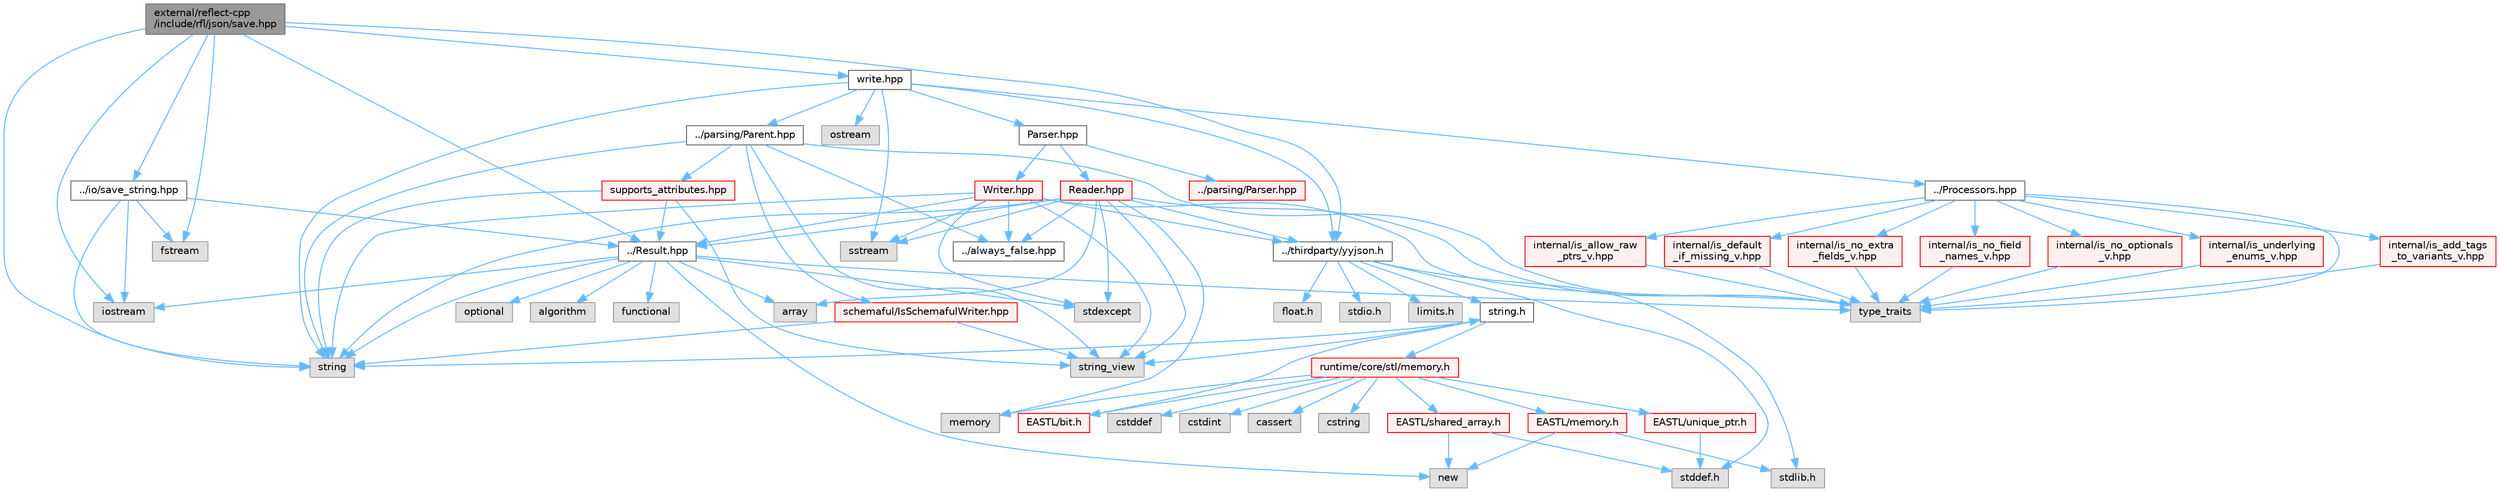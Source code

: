 digraph "external/reflect-cpp/include/rfl/json/save.hpp"
{
 // LATEX_PDF_SIZE
  bgcolor="transparent";
  edge [fontname=Helvetica,fontsize=10,labelfontname=Helvetica,labelfontsize=10];
  node [fontname=Helvetica,fontsize=10,shape=box,height=0.2,width=0.4];
  Node1 [id="Node000001",label="external/reflect-cpp\l/include/rfl/json/save.hpp",height=0.2,width=0.4,color="gray40", fillcolor="grey60", style="filled", fontcolor="black",tooltip=" "];
  Node1 -> Node2 [id="edge1_Node000001_Node000002",color="steelblue1",style="solid",tooltip=" "];
  Node2 [id="Node000002",label="../thirdparty/yyjson.h",height=0.2,width=0.4,color="grey40", fillcolor="white", style="filled",URL="$yyjson_8h.html",tooltip=" "];
  Node2 -> Node3 [id="edge2_Node000002_Node000003",color="steelblue1",style="solid",tooltip=" "];
  Node3 [id="Node000003",label="float.h",height=0.2,width=0.4,color="grey60", fillcolor="#E0E0E0", style="filled",tooltip=" "];
  Node2 -> Node4 [id="edge3_Node000002_Node000004",color="steelblue1",style="solid",tooltip=" "];
  Node4 [id="Node000004",label="limits.h",height=0.2,width=0.4,color="grey60", fillcolor="#E0E0E0", style="filled",tooltip=" "];
  Node2 -> Node5 [id="edge4_Node000002_Node000005",color="steelblue1",style="solid",tooltip=" "];
  Node5 [id="Node000005",label="stddef.h",height=0.2,width=0.4,color="grey60", fillcolor="#E0E0E0", style="filled",tooltip=" "];
  Node2 -> Node6 [id="edge5_Node000002_Node000006",color="steelblue1",style="solid",tooltip=" "];
  Node6 [id="Node000006",label="stdio.h",height=0.2,width=0.4,color="grey60", fillcolor="#E0E0E0", style="filled",tooltip=" "];
  Node2 -> Node7 [id="edge6_Node000002_Node000007",color="steelblue1",style="solid",tooltip=" "];
  Node7 [id="Node000007",label="stdlib.h",height=0.2,width=0.4,color="grey60", fillcolor="#E0E0E0", style="filled",tooltip=" "];
  Node2 -> Node8 [id="edge7_Node000002_Node000008",color="steelblue1",style="solid",tooltip=" "];
  Node8 [id="Node000008",label="string.h",height=0.2,width=0.4,color="grey40", fillcolor="white", style="filled",URL="$string_8h.html",tooltip=" "];
  Node8 -> Node9 [id="edge8_Node000008_Node000009",color="steelblue1",style="solid",tooltip=" "];
  Node9 [id="Node000009",label="string",height=0.2,width=0.4,color="grey60", fillcolor="#E0E0E0", style="filled",tooltip=" "];
  Node8 -> Node10 [id="edge9_Node000008_Node000010",color="steelblue1",style="solid",tooltip=" "];
  Node10 [id="Node000010",label="string_view",height=0.2,width=0.4,color="grey60", fillcolor="#E0E0E0", style="filled",tooltip=" "];
  Node8 -> Node11 [id="edge10_Node000008_Node000011",color="steelblue1",style="solid",tooltip=" "];
  Node11 [id="Node000011",label="runtime/core/stl/memory.h",height=0.2,width=0.4,color="red", fillcolor="#FFF0F0", style="filled",URL="$runtime_2core_2stl_2memory_8h.html",tooltip=" "];
  Node11 -> Node12 [id="edge11_Node000011_Node000012",color="steelblue1",style="solid",tooltip=" "];
  Node12 [id="Node000012",label="cstddef",height=0.2,width=0.4,color="grey60", fillcolor="#E0E0E0", style="filled",tooltip=" "];
  Node11 -> Node13 [id="edge12_Node000011_Node000013",color="steelblue1",style="solid",tooltip=" "];
  Node13 [id="Node000013",label="cstdint",height=0.2,width=0.4,color="grey60", fillcolor="#E0E0E0", style="filled",tooltip=" "];
  Node11 -> Node14 [id="edge13_Node000011_Node000014",color="steelblue1",style="solid",tooltip=" "];
  Node14 [id="Node000014",label="cassert",height=0.2,width=0.4,color="grey60", fillcolor="#E0E0E0", style="filled",tooltip=" "];
  Node11 -> Node15 [id="edge14_Node000011_Node000015",color="steelblue1",style="solid",tooltip=" "];
  Node15 [id="Node000015",label="memory",height=0.2,width=0.4,color="grey60", fillcolor="#E0E0E0", style="filled",tooltip=" "];
  Node11 -> Node16 [id="edge15_Node000011_Node000016",color="steelblue1",style="solid",tooltip=" "];
  Node16 [id="Node000016",label="cstring",height=0.2,width=0.4,color="grey60", fillcolor="#E0E0E0", style="filled",tooltip=" "];
  Node11 -> Node17 [id="edge16_Node000011_Node000017",color="steelblue1",style="solid",tooltip=" "];
  Node17 [id="Node000017",label="EASTL/bit.h",height=0.2,width=0.4,color="red", fillcolor="#FFF0F0", style="filled",URL="$bit_8h.html",tooltip=" "];
  Node17 -> Node8 [id="edge17_Node000017_Node000008",color="steelblue1",style="solid",tooltip=" "];
  Node11 -> Node36 [id="edge18_Node000011_Node000036",color="steelblue1",style="solid",tooltip=" "];
  Node36 [id="Node000036",label="EASTL/memory.h",height=0.2,width=0.4,color="red", fillcolor="#FFF0F0", style="filled",URL="$runtime_2_e_a_s_t_l_2include_2_e_a_s_t_l_2memory_8h.html",tooltip=" "];
  Node36 -> Node7 [id="edge19_Node000036_Node000007",color="steelblue1",style="solid",tooltip=" "];
  Node36 -> Node51 [id="edge20_Node000036_Node000051",color="steelblue1",style="solid",tooltip=" "];
  Node51 [id="Node000051",label="new",height=0.2,width=0.4,color="grey60", fillcolor="#E0E0E0", style="filled",tooltip=" "];
  Node11 -> Node62 [id="edge21_Node000011_Node000062",color="steelblue1",style="solid",tooltip=" "];
  Node62 [id="Node000062",label="EASTL/shared_array.h",height=0.2,width=0.4,color="red", fillcolor="#FFF0F0", style="filled",URL="$shared__array_8h.html",tooltip=" "];
  Node62 -> Node51 [id="edge22_Node000062_Node000051",color="steelblue1",style="solid",tooltip=" "];
  Node62 -> Node5 [id="edge23_Node000062_Node000005",color="steelblue1",style="solid",tooltip=" "];
  Node11 -> Node65 [id="edge24_Node000011_Node000065",color="steelblue1",style="solid",tooltip=" "];
  Node65 [id="Node000065",label="EASTL/unique_ptr.h",height=0.2,width=0.4,color="red", fillcolor="#FFF0F0", style="filled",URL="$unique__ptr_8h.html",tooltip=" "];
  Node65 -> Node5 [id="edge25_Node000065_Node000005",color="steelblue1",style="solid",tooltip=" "];
  Node1 -> Node153 [id="edge26_Node000001_Node000153",color="steelblue1",style="solid",tooltip=" "];
  Node153 [id="Node000153",label="fstream",height=0.2,width=0.4,color="grey60", fillcolor="#E0E0E0", style="filled",tooltip=" "];
  Node1 -> Node154 [id="edge27_Node000001_Node000154",color="steelblue1",style="solid",tooltip=" "];
  Node154 [id="Node000154",label="iostream",height=0.2,width=0.4,color="grey60", fillcolor="#E0E0E0", style="filled",tooltip=" "];
  Node1 -> Node9 [id="edge28_Node000001_Node000009",color="steelblue1",style="solid",tooltip=" "];
  Node1 -> Node155 [id="edge29_Node000001_Node000155",color="steelblue1",style="solid",tooltip=" "];
  Node155 [id="Node000155",label="../Result.hpp",height=0.2,width=0.4,color="grey40", fillcolor="white", style="filled",URL="$_result_8hpp.html",tooltip=" "];
  Node155 -> Node156 [id="edge30_Node000155_Node000156",color="steelblue1",style="solid",tooltip=" "];
  Node156 [id="Node000156",label="algorithm",height=0.2,width=0.4,color="grey60", fillcolor="#E0E0E0", style="filled",tooltip=" "];
  Node155 -> Node150 [id="edge31_Node000155_Node000150",color="steelblue1",style="solid",tooltip=" "];
  Node150 [id="Node000150",label="array",height=0.2,width=0.4,color="grey60", fillcolor="#E0E0E0", style="filled",tooltip=" "];
  Node155 -> Node157 [id="edge32_Node000155_Node000157",color="steelblue1",style="solid",tooltip=" "];
  Node157 [id="Node000157",label="functional",height=0.2,width=0.4,color="grey60", fillcolor="#E0E0E0", style="filled",tooltip=" "];
  Node155 -> Node154 [id="edge33_Node000155_Node000154",color="steelblue1",style="solid",tooltip=" "];
  Node155 -> Node51 [id="edge34_Node000155_Node000051",color="steelblue1",style="solid",tooltip=" "];
  Node155 -> Node158 [id="edge35_Node000155_Node000158",color="steelblue1",style="solid",tooltip=" "];
  Node158 [id="Node000158",label="optional",height=0.2,width=0.4,color="grey60", fillcolor="#E0E0E0", style="filled",tooltip=" "];
  Node155 -> Node159 [id="edge36_Node000155_Node000159",color="steelblue1",style="solid",tooltip=" "];
  Node159 [id="Node000159",label="stdexcept",height=0.2,width=0.4,color="grey60", fillcolor="#E0E0E0", style="filled",tooltip=" "];
  Node155 -> Node9 [id="edge37_Node000155_Node000009",color="steelblue1",style="solid",tooltip=" "];
  Node155 -> Node64 [id="edge38_Node000155_Node000064",color="steelblue1",style="solid",tooltip=" "];
  Node64 [id="Node000064",label="type_traits",height=0.2,width=0.4,color="grey60", fillcolor="#E0E0E0", style="filled",tooltip=" "];
  Node1 -> Node160 [id="edge39_Node000001_Node000160",color="steelblue1",style="solid",tooltip=" "];
  Node160 [id="Node000160",label="../io/save_string.hpp",height=0.2,width=0.4,color="grey40", fillcolor="white", style="filled",URL="$save__string_8hpp.html",tooltip=" "];
  Node160 -> Node153 [id="edge40_Node000160_Node000153",color="steelblue1",style="solid",tooltip=" "];
  Node160 -> Node154 [id="edge41_Node000160_Node000154",color="steelblue1",style="solid",tooltip=" "];
  Node160 -> Node9 [id="edge42_Node000160_Node000009",color="steelblue1",style="solid",tooltip=" "];
  Node160 -> Node155 [id="edge43_Node000160_Node000155",color="steelblue1",style="solid",tooltip=" "];
  Node1 -> Node161 [id="edge44_Node000001_Node000161",color="steelblue1",style="solid",tooltip=" "];
  Node161 [id="Node000161",label="write.hpp",height=0.2,width=0.4,color="grey40", fillcolor="white", style="filled",URL="$json_2write_8hpp.html",tooltip=" "];
  Node161 -> Node2 [id="edge45_Node000161_Node000002",color="steelblue1",style="solid",tooltip=" "];
  Node161 -> Node162 [id="edge46_Node000161_Node000162",color="steelblue1",style="solid",tooltip=" "];
  Node162 [id="Node000162",label="ostream",height=0.2,width=0.4,color="grey60", fillcolor="#E0E0E0", style="filled",tooltip=" "];
  Node161 -> Node163 [id="edge47_Node000161_Node000163",color="steelblue1",style="solid",tooltip=" "];
  Node163 [id="Node000163",label="sstream",height=0.2,width=0.4,color="grey60", fillcolor="#E0E0E0", style="filled",tooltip=" "];
  Node161 -> Node9 [id="edge48_Node000161_Node000009",color="steelblue1",style="solid",tooltip=" "];
  Node161 -> Node164 [id="edge49_Node000161_Node000164",color="steelblue1",style="solid",tooltip=" "];
  Node164 [id="Node000164",label="../Processors.hpp",height=0.2,width=0.4,color="grey40", fillcolor="white", style="filled",URL="$_processors_8hpp.html",tooltip=" "];
  Node164 -> Node64 [id="edge50_Node000164_Node000064",color="steelblue1",style="solid",tooltip=" "];
  Node164 -> Node165 [id="edge51_Node000164_Node000165",color="steelblue1",style="solid",tooltip=" "];
  Node165 [id="Node000165",label="internal/is_add_tags\l_to_variants_v.hpp",height=0.2,width=0.4,color="red", fillcolor="#FFF0F0", style="filled",URL="$is__add__tags__to__variants__v_8hpp.html",tooltip=" "];
  Node165 -> Node64 [id="edge52_Node000165_Node000064",color="steelblue1",style="solid",tooltip=" "];
  Node164 -> Node168 [id="edge53_Node000164_Node000168",color="steelblue1",style="solid",tooltip=" "];
  Node168 [id="Node000168",label="internal/is_allow_raw\l_ptrs_v.hpp",height=0.2,width=0.4,color="red", fillcolor="#FFF0F0", style="filled",URL="$is__allow__raw__ptrs__v_8hpp.html",tooltip=" "];
  Node168 -> Node64 [id="edge54_Node000168_Node000064",color="steelblue1",style="solid",tooltip=" "];
  Node164 -> Node170 [id="edge55_Node000164_Node000170",color="steelblue1",style="solid",tooltip=" "];
  Node170 [id="Node000170",label="internal/is_default\l_if_missing_v.hpp",height=0.2,width=0.4,color="red", fillcolor="#FFF0F0", style="filled",URL="$is__default__if__missing__v_8hpp.html",tooltip=" "];
  Node170 -> Node64 [id="edge56_Node000170_Node000064",color="steelblue1",style="solid",tooltip=" "];
  Node164 -> Node172 [id="edge57_Node000164_Node000172",color="steelblue1",style="solid",tooltip=" "];
  Node172 [id="Node000172",label="internal/is_no_extra\l_fields_v.hpp",height=0.2,width=0.4,color="red", fillcolor="#FFF0F0", style="filled",URL="$is__no__extra__fields__v_8hpp.html",tooltip=" "];
  Node172 -> Node64 [id="edge58_Node000172_Node000064",color="steelblue1",style="solid",tooltip=" "];
  Node164 -> Node174 [id="edge59_Node000164_Node000174",color="steelblue1",style="solid",tooltip=" "];
  Node174 [id="Node000174",label="internal/is_no_field\l_names_v.hpp",height=0.2,width=0.4,color="red", fillcolor="#FFF0F0", style="filled",URL="$is__no__field__names__v_8hpp.html",tooltip=" "];
  Node174 -> Node64 [id="edge60_Node000174_Node000064",color="steelblue1",style="solid",tooltip=" "];
  Node164 -> Node176 [id="edge61_Node000164_Node000176",color="steelblue1",style="solid",tooltip=" "];
  Node176 [id="Node000176",label="internal/is_no_optionals\l_v.hpp",height=0.2,width=0.4,color="red", fillcolor="#FFF0F0", style="filled",URL="$is__no__optionals__v_8hpp.html",tooltip=" "];
  Node176 -> Node64 [id="edge62_Node000176_Node000064",color="steelblue1",style="solid",tooltip=" "];
  Node164 -> Node178 [id="edge63_Node000164_Node000178",color="steelblue1",style="solid",tooltip=" "];
  Node178 [id="Node000178",label="internal/is_underlying\l_enums_v.hpp",height=0.2,width=0.4,color="red", fillcolor="#FFF0F0", style="filled",URL="$is__underlying__enums__v_8hpp.html",tooltip=" "];
  Node178 -> Node64 [id="edge64_Node000178_Node000064",color="steelblue1",style="solid",tooltip=" "];
  Node161 -> Node180 [id="edge65_Node000161_Node000180",color="steelblue1",style="solid",tooltip=" "];
  Node180 [id="Node000180",label="../parsing/Parent.hpp",height=0.2,width=0.4,color="grey40", fillcolor="white", style="filled",URL="$_parent_8hpp.html",tooltip=" "];
  Node180 -> Node9 [id="edge66_Node000180_Node000009",color="steelblue1",style="solid",tooltip=" "];
  Node180 -> Node10 [id="edge67_Node000180_Node000010",color="steelblue1",style="solid",tooltip=" "];
  Node180 -> Node64 [id="edge68_Node000180_Node000064",color="steelblue1",style="solid",tooltip=" "];
  Node180 -> Node181 [id="edge69_Node000180_Node000181",color="steelblue1",style="solid",tooltip=" "];
  Node181 [id="Node000181",label="../always_false.hpp",height=0.2,width=0.4,color="grey40", fillcolor="white", style="filled",URL="$always__false_8hpp.html",tooltip=" "];
  Node180 -> Node182 [id="edge70_Node000180_Node000182",color="steelblue1",style="solid",tooltip=" "];
  Node182 [id="Node000182",label="schemaful/IsSchemafulWriter.hpp",height=0.2,width=0.4,color="red", fillcolor="#FFF0F0", style="filled",URL="$_is_schemaful_writer_8hpp.html",tooltip=" "];
  Node182 -> Node9 [id="edge71_Node000182_Node000009",color="steelblue1",style="solid",tooltip=" "];
  Node182 -> Node10 [id="edge72_Node000182_Node000010",color="steelblue1",style="solid",tooltip=" "];
  Node180 -> Node185 [id="edge73_Node000180_Node000185",color="steelblue1",style="solid",tooltip=" "];
  Node185 [id="Node000185",label="supports_attributes.hpp",height=0.2,width=0.4,color="red", fillcolor="#FFF0F0", style="filled",URL="$supports__attributes_8hpp.html",tooltip=" "];
  Node185 -> Node9 [id="edge74_Node000185_Node000009",color="steelblue1",style="solid",tooltip=" "];
  Node185 -> Node10 [id="edge75_Node000185_Node000010",color="steelblue1",style="solid",tooltip=" "];
  Node185 -> Node155 [id="edge76_Node000185_Node000155",color="steelblue1",style="solid",tooltip=" "];
  Node161 -> Node186 [id="edge77_Node000161_Node000186",color="steelblue1",style="solid",tooltip=" "];
  Node186 [id="Node000186",label="Parser.hpp",height=0.2,width=0.4,color="grey40", fillcolor="white", style="filled",URL="$json_2_parser_8hpp.html",tooltip=" "];
  Node186 -> Node187 [id="edge78_Node000186_Node000187",color="steelblue1",style="solid",tooltip=" "];
  Node187 [id="Node000187",label="../parsing/Parser.hpp",height=0.2,width=0.4,color="red", fillcolor="#FFF0F0", style="filled",URL="$parsing_2_parser_8hpp.html",tooltip=" "];
  Node186 -> Node388 [id="edge79_Node000186_Node000388",color="steelblue1",style="solid",tooltip=" "];
  Node388 [id="Node000388",label="Reader.hpp",height=0.2,width=0.4,color="red", fillcolor="#FFF0F0", style="filled",URL="$json_2_reader_8hpp.html",tooltip=" "];
  Node388 -> Node2 [id="edge80_Node000388_Node000002",color="steelblue1",style="solid",tooltip=" "];
  Node388 -> Node150 [id="edge81_Node000388_Node000150",color="steelblue1",style="solid",tooltip=" "];
  Node388 -> Node15 [id="edge82_Node000388_Node000015",color="steelblue1",style="solid",tooltip=" "];
  Node388 -> Node163 [id="edge83_Node000388_Node000163",color="steelblue1",style="solid",tooltip=" "];
  Node388 -> Node159 [id="edge84_Node000388_Node000159",color="steelblue1",style="solid",tooltip=" "];
  Node388 -> Node9 [id="edge85_Node000388_Node000009",color="steelblue1",style="solid",tooltip=" "];
  Node388 -> Node10 [id="edge86_Node000388_Node000010",color="steelblue1",style="solid",tooltip=" "];
  Node388 -> Node64 [id="edge87_Node000388_Node000064",color="steelblue1",style="solid",tooltip=" "];
  Node388 -> Node155 [id="edge88_Node000388_Node000155",color="steelblue1",style="solid",tooltip=" "];
  Node388 -> Node181 [id="edge89_Node000388_Node000181",color="steelblue1",style="solid",tooltip=" "];
  Node186 -> Node390 [id="edge90_Node000186_Node000390",color="steelblue1",style="solid",tooltip=" "];
  Node390 [id="Node000390",label="Writer.hpp",height=0.2,width=0.4,color="red", fillcolor="#FFF0F0", style="filled",URL="$json_2_writer_8hpp.html",tooltip=" "];
  Node390 -> Node2 [id="edge91_Node000390_Node000002",color="steelblue1",style="solid",tooltip=" "];
  Node390 -> Node163 [id="edge92_Node000390_Node000163",color="steelblue1",style="solid",tooltip=" "];
  Node390 -> Node159 [id="edge93_Node000390_Node000159",color="steelblue1",style="solid",tooltip=" "];
  Node390 -> Node9 [id="edge94_Node000390_Node000009",color="steelblue1",style="solid",tooltip=" "];
  Node390 -> Node10 [id="edge95_Node000390_Node000010",color="steelblue1",style="solid",tooltip=" "];
  Node390 -> Node64 [id="edge96_Node000390_Node000064",color="steelblue1",style="solid",tooltip=" "];
  Node390 -> Node155 [id="edge97_Node000390_Node000155",color="steelblue1",style="solid",tooltip=" "];
  Node390 -> Node181 [id="edge98_Node000390_Node000181",color="steelblue1",style="solid",tooltip=" "];
}
